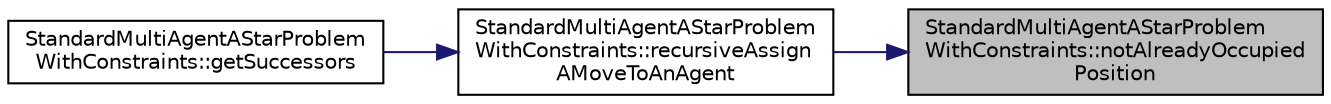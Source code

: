 digraph "StandardMultiAgentAStarProblemWithConstraints::notAlreadyOccupiedPosition"
{
 // INTERACTIVE_SVG=YES
 // LATEX_PDF_SIZE
  edge [fontname="Helvetica",fontsize="10",labelfontname="Helvetica",labelfontsize="10"];
  node [fontname="Helvetica",fontsize="10",shape=record];
  rankdir="RL";
  Node1 [label="StandardMultiAgentAStarProblem\lWithConstraints::notAlreadyOccupied\lPosition",height=0.2,width=0.4,color="black", fillcolor="grey75", style="filled", fontcolor="black",tooltip=" "];
  Node1 -> Node2 [dir="back",color="midnightblue",fontsize="10",style="solid",fontname="Helvetica"];
  Node2 [label="StandardMultiAgentAStarProblem\lWithConstraints::recursiveAssign\lAMoveToAnAgent",height=0.2,width=0.4,color="black", fillcolor="white", style="filled",URL="$classStandardMultiAgentAStarProblemWithConstraints.html#a0a4a62fb18364ffbda199f7027195aa5",tooltip=" "];
  Node2 -> Node3 [dir="back",color="midnightblue",fontsize="10",style="solid",fontname="Helvetica"];
  Node3 [label="StandardMultiAgentAStarProblem\lWithConstraints::getSuccessors",height=0.2,width=0.4,color="black", fillcolor="white", style="filled",URL="$classStandardMultiAgentAStarProblemWithConstraints.html#a9bf01223bd67b62edc3473e6605e94ab",tooltip=" "];
}

